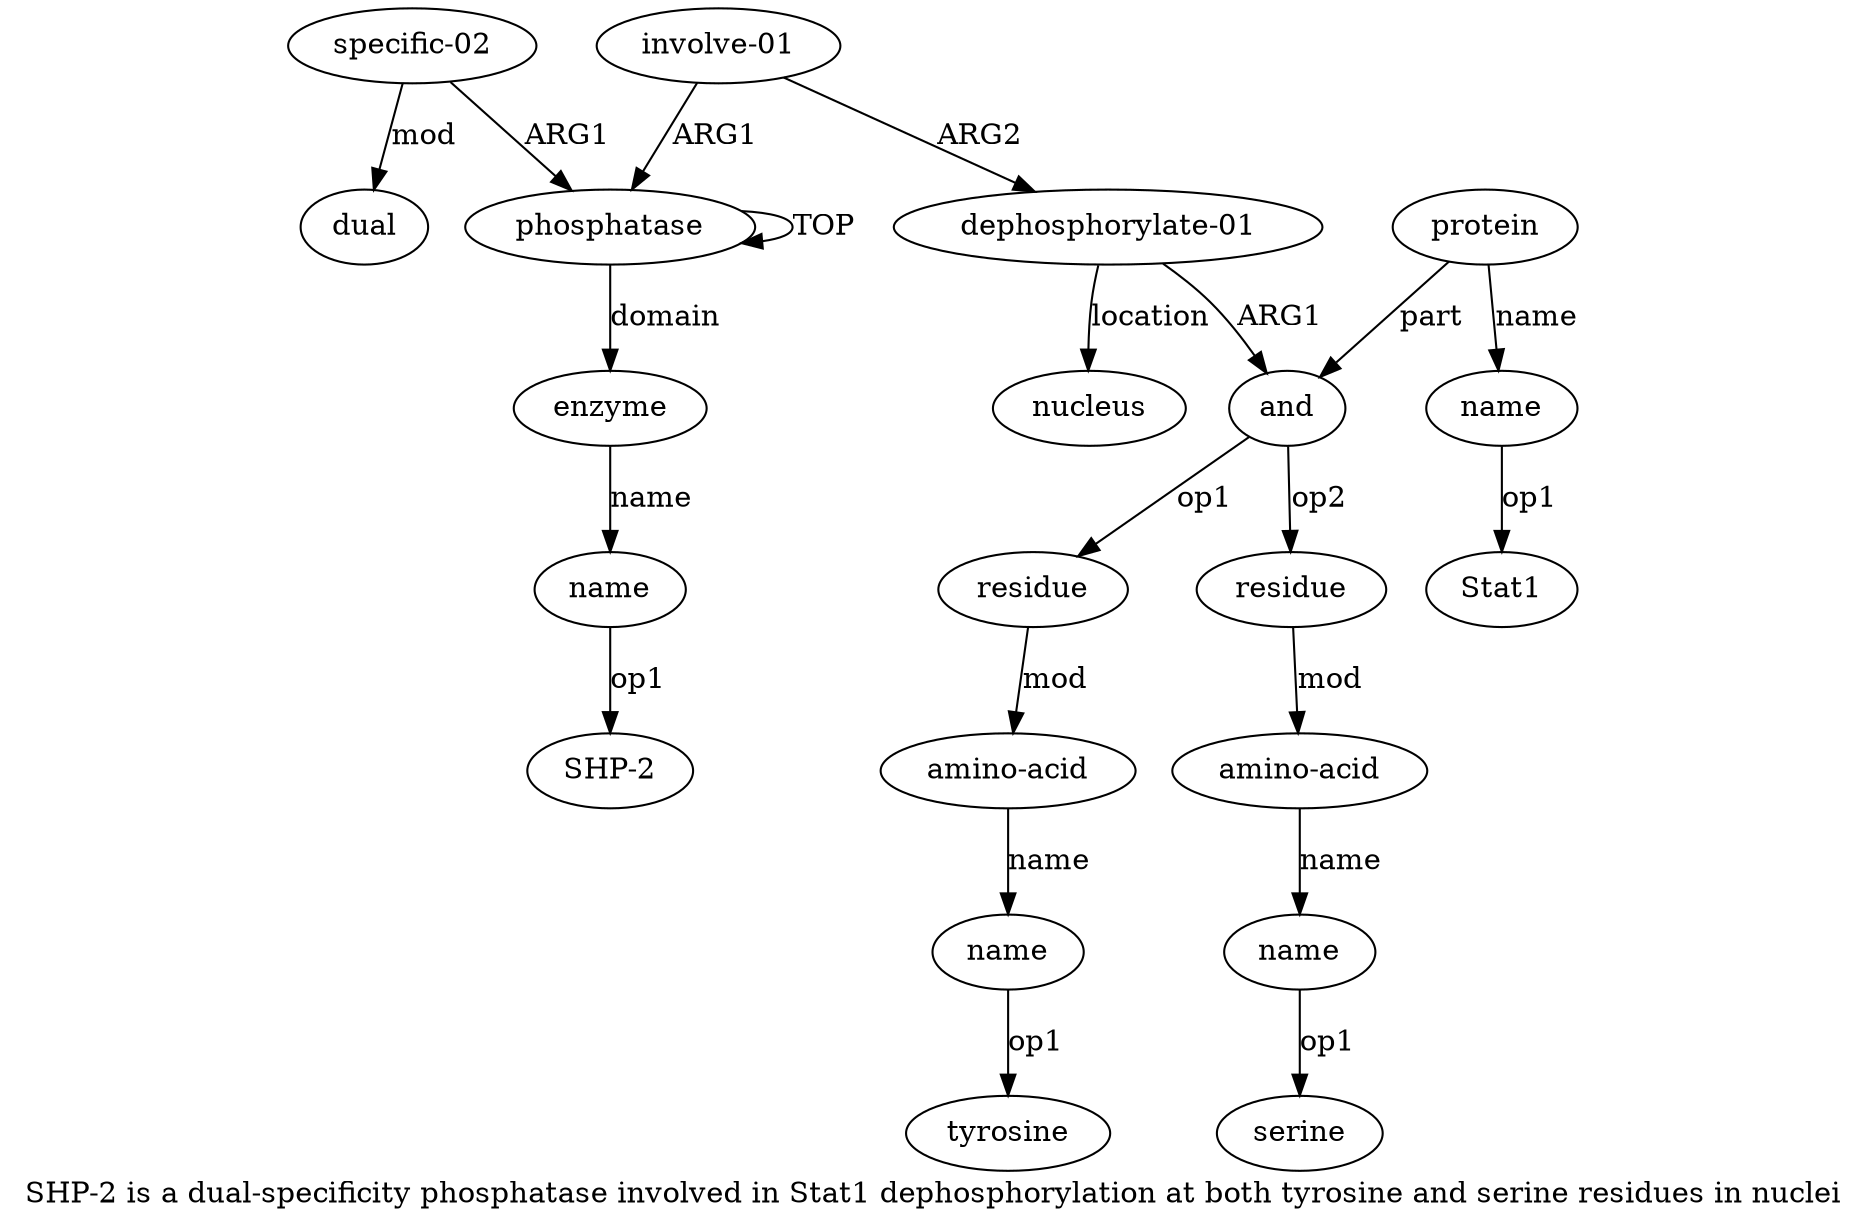 digraph  {
	graph [label="SHP-2 is a dual-specificity phosphatase involved in Stat1 dephosphorylation at both tyrosine and serine residues in nuclei"];
	node [label="\N"];
	a15	 [color=black,
		gold_ind=15,
		gold_label="specific-02",
		label="specific-02",
		test_ind=15,
		test_label="specific-02"];
	a16	 [color=black,
		gold_ind=16,
		gold_label=dual,
		label=dual,
		test_ind=16,
		test_label=dual];
	a15 -> a16 [key=0,
	color=black,
	gold_label=mod,
	label=mod,
	test_label=mod];
a0 [color=black,
	gold_ind=0,
	gold_label=phosphatase,
	label=phosphatase,
	test_ind=0,
	test_label=phosphatase];
a15 -> a0 [key=0,
color=black,
gold_label=ARG1,
label=ARG1,
test_label=ARG1];
a14 [color=black,
gold_ind=14,
gold_label=nucleus,
label=nucleus,
test_ind=14,
test_label=nucleus];
a11 [color=black,
gold_ind=11,
gold_label=name,
label=name,
test_ind=11,
test_label=name];
"a11 serine" [color=black,
gold_ind=-1,
gold_label=serine,
label=serine,
test_ind=-1,
test_label=serine];
a11 -> "a11 serine" [key=0,
color=black,
gold_label=op1,
label=op1,
test_label=op1];
a10 [color=black,
gold_ind=10,
gold_label="amino-acid",
label="amino-acid",
test_ind=10,
test_label="amino-acid"];
a10 -> a11 [key=0,
color=black,
gold_label=name,
label=name,
test_label=name];
a13 [color=black,
gold_ind=13,
gold_label=name,
label=name,
test_ind=13,
test_label=name];
"a13 Stat1" [color=black,
gold_ind=-1,
gold_label=Stat1,
label=Stat1,
test_ind=-1,
test_label=Stat1];
a13 -> "a13 Stat1" [key=0,
color=black,
gold_label=op1,
label=op1,
test_label=op1];
a12 [color=black,
gold_ind=12,
gold_label=protein,
label=protein,
test_ind=12,
test_label=protein];
a12 -> a13 [key=0,
color=black,
gold_label=name,
label=name,
test_label=name];
a5 [color=black,
gold_ind=5,
gold_label=and,
label=and,
test_ind=5,
test_label=and];
a12 -> a5 [key=0,
color=black,
gold_label=part,
label=part,
test_label=part];
"a2 SHP-2" [color=black,
gold_ind=-1,
gold_label="SHP-2",
label="SHP-2",
test_ind=-1,
test_label="SHP-2"];
a1 [color=black,
gold_ind=1,
gold_label=enzyme,
label=enzyme,
test_ind=1,
test_label=enzyme];
a2 [color=black,
gold_ind=2,
gold_label=name,
label=name,
test_ind=2,
test_label=name];
a1 -> a2 [key=0,
color=black,
gold_label=name,
label=name,
test_label=name];
a0 -> a1 [key=0,
color=black,
gold_label=domain,
label=domain,
test_label=domain];
a0 -> a0 [key=0,
color=black,
gold_label=TOP,
label=TOP,
test_label=TOP];
a3 [color=black,
gold_ind=3,
gold_label="involve-01",
label="involve-01",
test_ind=3,
test_label="involve-01"];
a3 -> a0 [key=0,
color=black,
gold_label=ARG1,
label=ARG1,
test_label=ARG1];
a4 [color=black,
gold_ind=4,
gold_label="dephosphorylate-01",
label="dephosphorylate-01",
test_ind=4,
test_label="dephosphorylate-01"];
a3 -> a4 [key=0,
color=black,
gold_label=ARG2,
label=ARG2,
test_label=ARG2];
a2 -> "a2 SHP-2" [key=0,
color=black,
gold_label=op1,
label=op1,
test_label=op1];
a6 [color=black,
gold_ind=6,
gold_label=residue,
label=residue,
test_ind=6,
test_label=residue];
a5 -> a6 [key=0,
color=black,
gold_label=op1,
label=op1,
test_label=op1];
a9 [color=black,
gold_ind=9,
gold_label=residue,
label=residue,
test_ind=9,
test_label=residue];
a5 -> a9 [key=0,
color=black,
gold_label=op2,
label=op2,
test_label=op2];
a4 -> a14 [key=0,
color=black,
gold_label=location,
label=location,
test_label=location];
a4 -> a5 [key=0,
color=black,
gold_label=ARG1,
label=ARG1,
test_label=ARG1];
a7 [color=black,
gold_ind=7,
gold_label="amino-acid",
label="amino-acid",
test_ind=7,
test_label="amino-acid"];
a8 [color=black,
gold_ind=8,
gold_label=name,
label=name,
test_ind=8,
test_label=name];
a7 -> a8 [key=0,
color=black,
gold_label=name,
label=name,
test_label=name];
a6 -> a7 [key=0,
color=black,
gold_label=mod,
label=mod,
test_label=mod];
a9 -> a10 [key=0,
color=black,
gold_label=mod,
label=mod,
test_label=mod];
"a8 tyrosine" [color=black,
gold_ind=-1,
gold_label=tyrosine,
label=tyrosine,
test_ind=-1,
test_label=tyrosine];
a8 -> "a8 tyrosine" [key=0,
color=black,
gold_label=op1,
label=op1,
test_label=op1];
}
